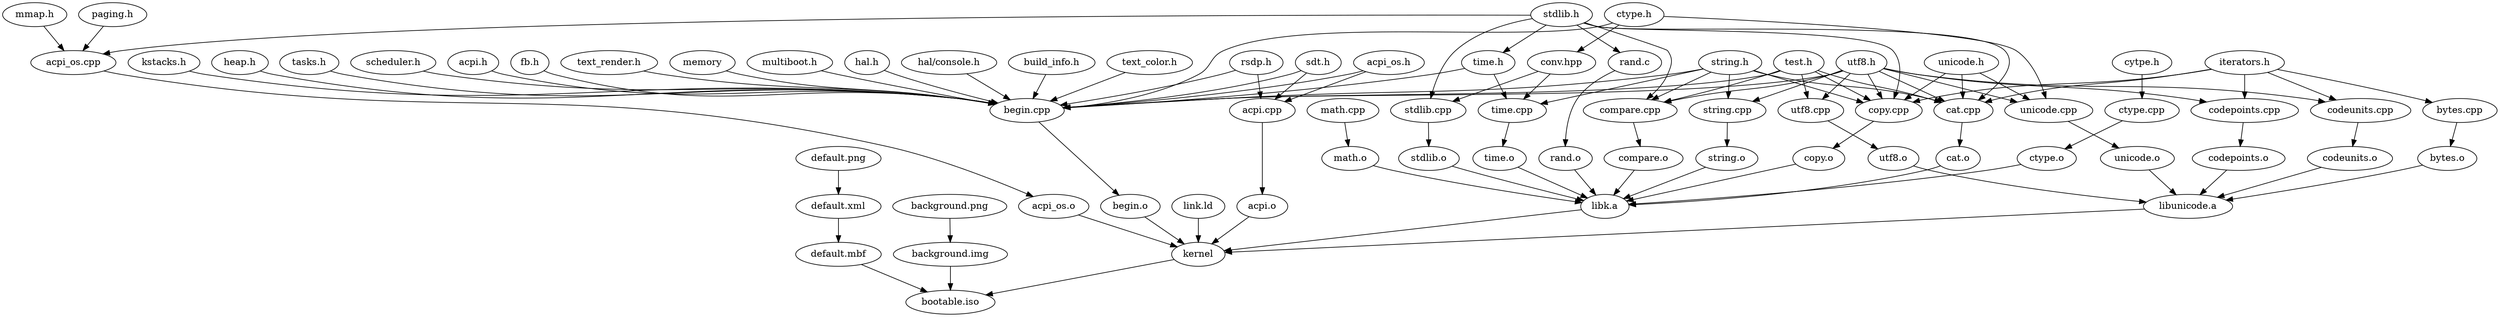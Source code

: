 digraph depend {
	"kernel" -> "bootable.iso"
	"link.ld" -> "kernel"
	"libk.a" -> "kernel"
	"libunicode.a" -> "kernel"
	"default.mbf" -> "bootable.iso"
	"default.xml" -> "default.mbf"
	"default.png" -> "default.xml"
	"background.img" -> "bootable.iso"
	"background.png" -> "background.img"
	//libk
	"cytpe.h" -> "ctype.cpp" -> "ctype.o" -> "libk.a"
	"math.cpp" -> "math.o" -> "libk.a"
	"stdlib.h" -> "rand.c" -> "rand.o" -> "libk.a"
	{"stdlib.h" "conv.hpp"} -> "stdlib.cpp" -> "stdlib.o" -> "libk.a"
	{"string.h" "time.h" "conv.hpp"} -> "time.cpp" -> "time.o" -> "libk.a"
	{"string.h" "utf8.h"} -> "string.cpp" -> "string.o" -> "libk.a"
	{"string.h" "unicode.h" "iterators.h" "utf8.h" "test.h" "stdlib.h"} -> "cat.cpp" -> "cat.o" -> "libk.a"
	{"string.h" "utf8.h" "test.h" "stdlib.h"} -> "compare.cpp" -> "compare.o" -> "libk.a"
	{"string.h" "unicode.h" "iterators.h" "utf8.h" "test.h" "stdlib.h"} -> "copy.cpp" -> "copy.o" -> "libk.a"
	{"ctype.h"} -> "conv.hpp"
	{"stdlib.h"} -> "time.h"
	//libunicode
	"iterators.h" -> "bytes.cpp" -> "bytes.o" -> "libunicode.a"
	{"iterators.h" "utf8.h"} -> "codepoints.cpp" ->"codepoints.o" -> "libunicode.a"
	{"iterators.h" "utf8.h"} -> "codeunits.cpp" ->"codeunits.o" -> "libunicode.a"
	{"unicode.h" "ctype.h" "utf8.h"} -> "unicode.cpp" -> "unicode.o" -> "libunicode.a"
	{"utf8.h" "test.h"} -> "utf8.cpp" -> "utf8.o" -> "libunicode.a"
	//kernel
	{"multiboot.h" "hal.h" "hal/console.h" "build_info.h" "time.h" "text_color.h" "kstacks.h" "heap.h"
	"tasks.h" "scheduler.h" "utf8.h" "string.h" "ctype.h" "acpi.h" "acpi_os.h" "rsdp.h" "sdt.h"
	"test.h" "fb.h" "text_render.h" "memory"} -> "begin.cpp" -> "begin.o" -> "kernel"
	{"mmap.h" "paging.h" "stdlib.h"} -> "acpi_os.cpp" -> "acpi_os.o" -> "kernel"
	{"acpi_os.h" "rsdp.h" "sdt.h"} -> "acpi.cpp" -> "acpi.o" -> "kernel"
}